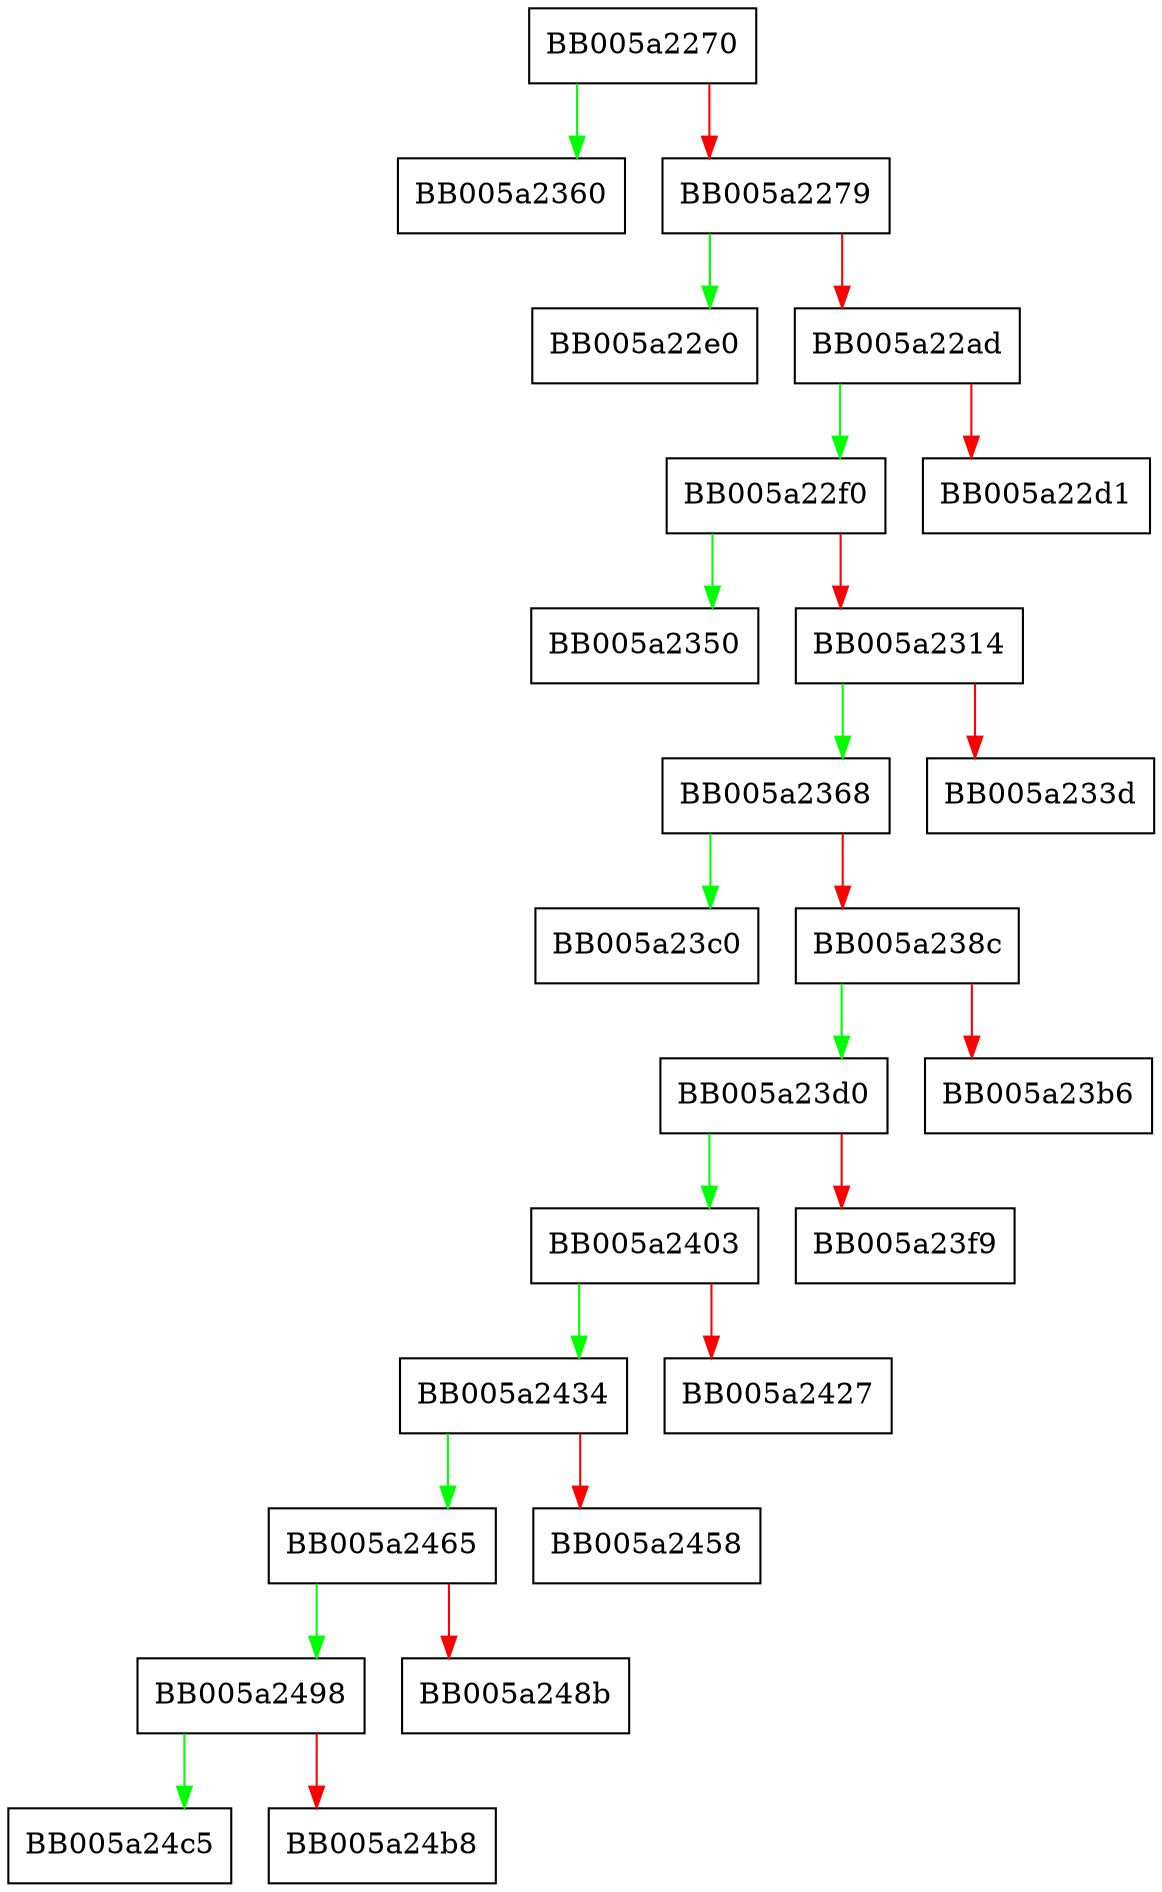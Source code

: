 digraph int_def_cb {
  node [shape="box"];
  graph [splines=ortho];
  BB005a2270 -> BB005a2360 [color="green"];
  BB005a2270 -> BB005a2279 [color="red"];
  BB005a2279 -> BB005a22e0 [color="green"];
  BB005a2279 -> BB005a22ad [color="red"];
  BB005a22ad -> BB005a22f0 [color="green"];
  BB005a22ad -> BB005a22d1 [color="red"];
  BB005a22f0 -> BB005a2350 [color="green"];
  BB005a22f0 -> BB005a2314 [color="red"];
  BB005a2314 -> BB005a2368 [color="green"];
  BB005a2314 -> BB005a233d [color="red"];
  BB005a2368 -> BB005a23c0 [color="green"];
  BB005a2368 -> BB005a238c [color="red"];
  BB005a238c -> BB005a23d0 [color="green"];
  BB005a238c -> BB005a23b6 [color="red"];
  BB005a23d0 -> BB005a2403 [color="green"];
  BB005a23d0 -> BB005a23f9 [color="red"];
  BB005a2403 -> BB005a2434 [color="green"];
  BB005a2403 -> BB005a2427 [color="red"];
  BB005a2434 -> BB005a2465 [color="green"];
  BB005a2434 -> BB005a2458 [color="red"];
  BB005a2465 -> BB005a2498 [color="green"];
  BB005a2465 -> BB005a248b [color="red"];
  BB005a2498 -> BB005a24c5 [color="green"];
  BB005a2498 -> BB005a24b8 [color="red"];
}